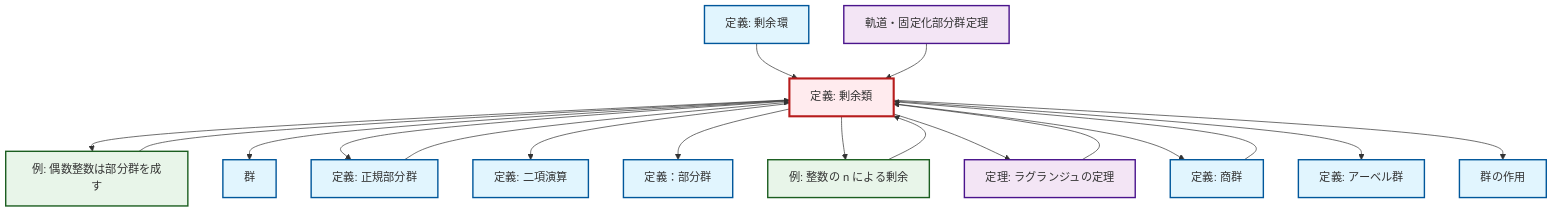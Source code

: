 graph TD
    classDef definition fill:#e1f5fe,stroke:#01579b,stroke-width:2px
    classDef theorem fill:#f3e5f5,stroke:#4a148c,stroke-width:2px
    classDef axiom fill:#fff3e0,stroke:#e65100,stroke-width:2px
    classDef example fill:#e8f5e9,stroke:#1b5e20,stroke-width:2px
    classDef current fill:#ffebee,stroke:#b71c1c,stroke-width:3px
    def-abelian-group["定義: アーベル群"]:::definition
    def-group["群"]:::definition
    def-group-action["群の作用"]:::definition
    def-binary-operation["定義: 二項演算"]:::definition
    def-quotient-ring["定義: 剰余環"]:::definition
    def-coset["定義: 剰余類"]:::definition
    thm-orbit-stabilizer["軌道・固定化部分群定理"]:::theorem
    def-quotient-group["定義: 商群"]:::definition
    ex-even-integers-subgroup["例: 偶数整数は部分群を成す"]:::example
    def-normal-subgroup["定義: 正規部分群"]:::definition
    ex-quotient-integers-mod-n["例: 整数の n による剰余"]:::example
    thm-lagrange["定理: ラグランジュの定理"]:::theorem
    def-subgroup["定義：部分群"]:::definition
    def-coset --> ex-even-integers-subgroup
    def-coset --> def-group
    ex-even-integers-subgroup --> def-coset
    def-coset --> def-normal-subgroup
    def-coset --> def-binary-operation
    def-coset --> def-subgroup
    def-coset --> ex-quotient-integers-mod-n
    def-quotient-ring --> def-coset
    thm-lagrange --> def-coset
    ex-quotient-integers-mod-n --> def-coset
    def-normal-subgroup --> def-coset
    def-coset --> thm-lagrange
    def-quotient-group --> def-coset
    def-coset --> def-quotient-group
    def-coset --> def-abelian-group
    def-coset --> def-group-action
    thm-orbit-stabilizer --> def-coset
    class def-coset current